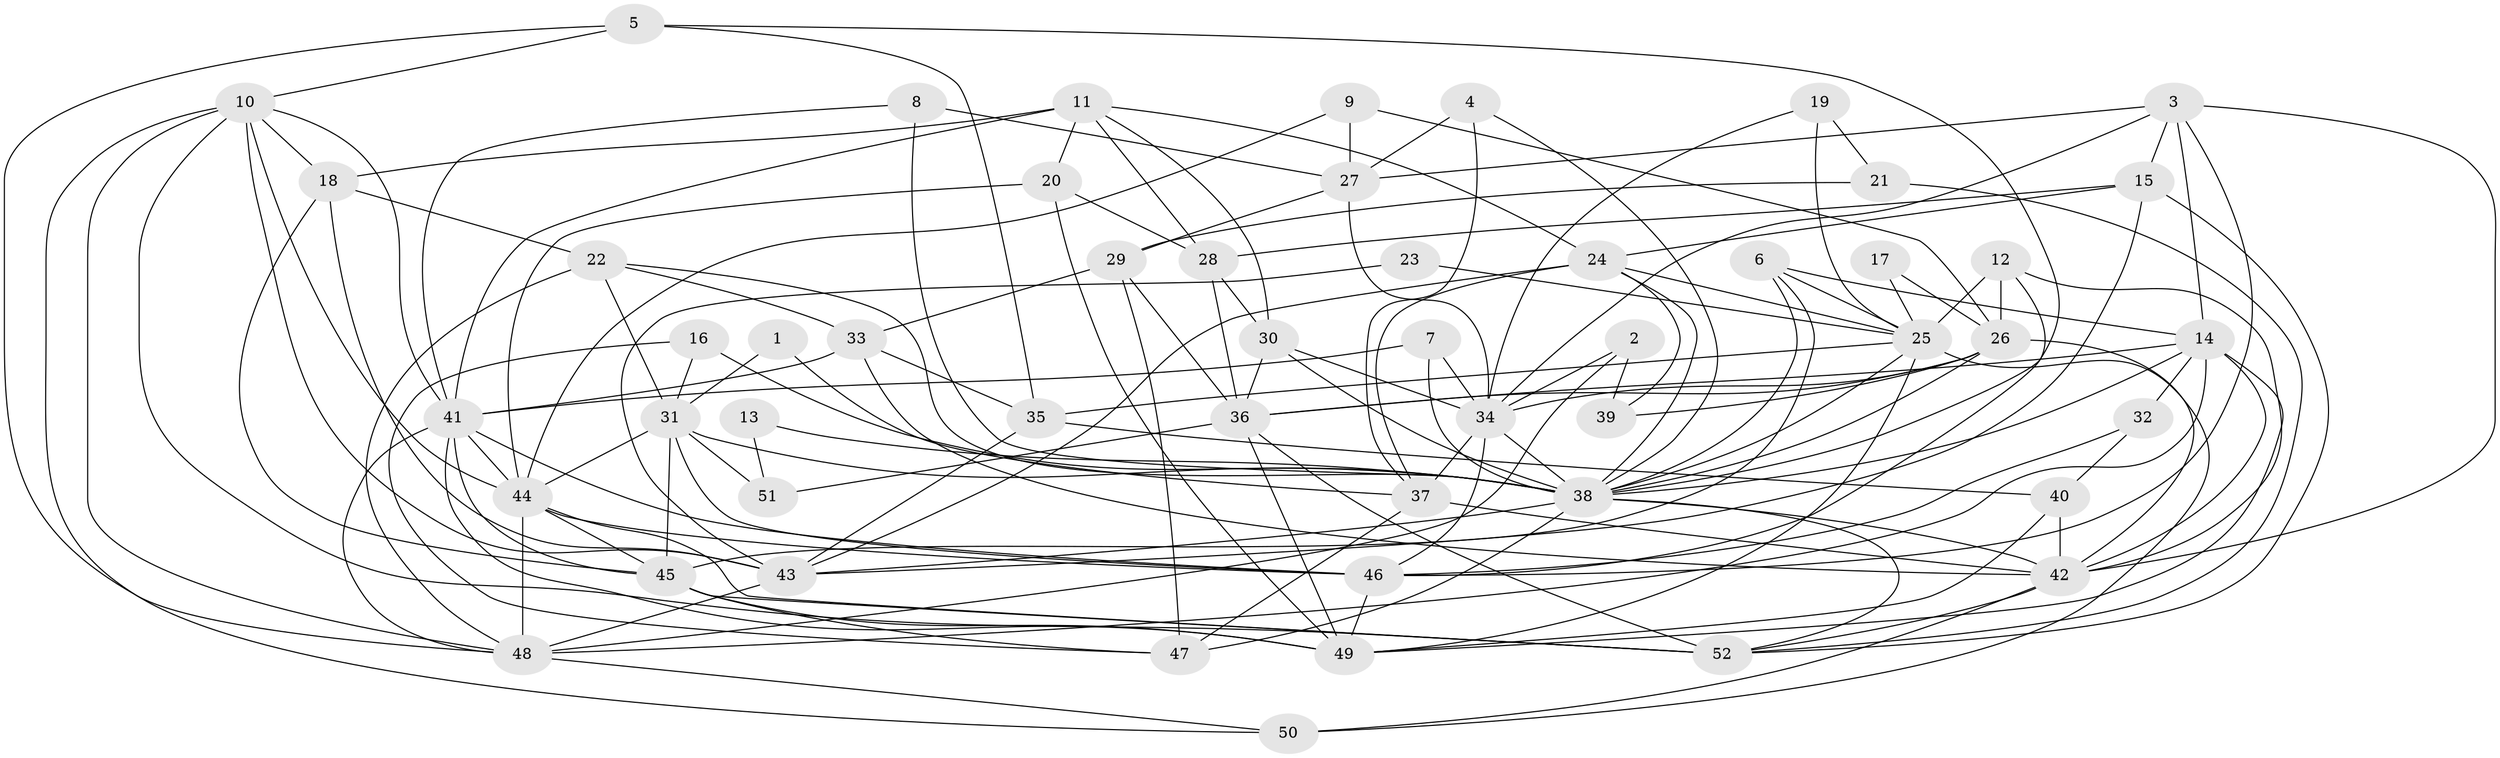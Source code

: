 // original degree distribution, {2: 0.14423076923076922, 3: 0.27884615384615385, 5: 0.1346153846153846, 6: 0.10576923076923077, 9: 0.009615384615384616, 4: 0.2692307692307692, 7: 0.057692307692307696}
// Generated by graph-tools (version 1.1) at 2025/26/03/09/25 03:26:09]
// undirected, 52 vertices, 149 edges
graph export_dot {
graph [start="1"]
  node [color=gray90,style=filled];
  1;
  2;
  3;
  4;
  5;
  6;
  7;
  8;
  9;
  10;
  11;
  12;
  13;
  14;
  15;
  16;
  17;
  18;
  19;
  20;
  21;
  22;
  23;
  24;
  25;
  26;
  27;
  28;
  29;
  30;
  31;
  32;
  33;
  34;
  35;
  36;
  37;
  38;
  39;
  40;
  41;
  42;
  43;
  44;
  45;
  46;
  47;
  48;
  49;
  50;
  51;
  52;
  1 -- 31 [weight=1.0];
  1 -- 37 [weight=1.0];
  2 -- 34 [weight=1.0];
  2 -- 39 [weight=1.0];
  2 -- 48 [weight=1.0];
  3 -- 14 [weight=1.0];
  3 -- 15 [weight=1.0];
  3 -- 27 [weight=1.0];
  3 -- 34 [weight=1.0];
  3 -- 42 [weight=1.0];
  3 -- 46 [weight=1.0];
  4 -- 27 [weight=1.0];
  4 -- 37 [weight=1.0];
  4 -- 38 [weight=1.0];
  5 -- 10 [weight=1.0];
  5 -- 35 [weight=1.0];
  5 -- 38 [weight=1.0];
  5 -- 48 [weight=1.0];
  6 -- 14 [weight=1.0];
  6 -- 25 [weight=1.0];
  6 -- 38 [weight=1.0];
  6 -- 45 [weight=1.0];
  7 -- 34 [weight=1.0];
  7 -- 38 [weight=1.0];
  7 -- 41 [weight=1.0];
  8 -- 27 [weight=1.0];
  8 -- 38 [weight=1.0];
  8 -- 41 [weight=1.0];
  9 -- 26 [weight=1.0];
  9 -- 27 [weight=1.0];
  9 -- 44 [weight=1.0];
  10 -- 18 [weight=1.0];
  10 -- 41 [weight=1.0];
  10 -- 43 [weight=1.0];
  10 -- 44 [weight=1.0];
  10 -- 48 [weight=1.0];
  10 -- 50 [weight=1.0];
  10 -- 52 [weight=1.0];
  11 -- 18 [weight=1.0];
  11 -- 20 [weight=1.0];
  11 -- 24 [weight=1.0];
  11 -- 28 [weight=1.0];
  11 -- 30 [weight=1.0];
  11 -- 41 [weight=1.0];
  12 -- 25 [weight=1.0];
  12 -- 26 [weight=1.0];
  12 -- 42 [weight=1.0];
  12 -- 46 [weight=1.0];
  13 -- 38 [weight=2.0];
  13 -- 51 [weight=1.0];
  14 -- 32 [weight=1.0];
  14 -- 36 [weight=1.0];
  14 -- 38 [weight=1.0];
  14 -- 42 [weight=1.0];
  14 -- 48 [weight=1.0];
  14 -- 49 [weight=1.0];
  15 -- 24 [weight=1.0];
  15 -- 28 [weight=1.0];
  15 -- 43 [weight=1.0];
  15 -- 52 [weight=1.0];
  16 -- 31 [weight=1.0];
  16 -- 38 [weight=1.0];
  16 -- 47 [weight=1.0];
  17 -- 25 [weight=1.0];
  17 -- 26 [weight=1.0];
  18 -- 22 [weight=1.0];
  18 -- 43 [weight=2.0];
  18 -- 45 [weight=1.0];
  19 -- 21 [weight=1.0];
  19 -- 25 [weight=1.0];
  19 -- 34 [weight=1.0];
  20 -- 28 [weight=1.0];
  20 -- 44 [weight=1.0];
  20 -- 49 [weight=1.0];
  21 -- 29 [weight=1.0];
  21 -- 52 [weight=1.0];
  22 -- 31 [weight=1.0];
  22 -- 33 [weight=1.0];
  22 -- 38 [weight=1.0];
  22 -- 48 [weight=1.0];
  23 -- 25 [weight=1.0];
  23 -- 43 [weight=1.0];
  24 -- 25 [weight=1.0];
  24 -- 37 [weight=1.0];
  24 -- 38 [weight=1.0];
  24 -- 39 [weight=2.0];
  24 -- 43 [weight=1.0];
  25 -- 35 [weight=1.0];
  25 -- 38 [weight=1.0];
  25 -- 49 [weight=1.0];
  25 -- 50 [weight=1.0];
  26 -- 34 [weight=1.0];
  26 -- 36 [weight=1.0];
  26 -- 38 [weight=1.0];
  26 -- 39 [weight=1.0];
  26 -- 42 [weight=1.0];
  27 -- 29 [weight=1.0];
  27 -- 34 [weight=1.0];
  28 -- 30 [weight=1.0];
  28 -- 36 [weight=1.0];
  29 -- 33 [weight=2.0];
  29 -- 36 [weight=1.0];
  29 -- 47 [weight=1.0];
  30 -- 34 [weight=1.0];
  30 -- 36 [weight=1.0];
  30 -- 38 [weight=1.0];
  31 -- 38 [weight=2.0];
  31 -- 44 [weight=1.0];
  31 -- 45 [weight=1.0];
  31 -- 46 [weight=1.0];
  31 -- 51 [weight=1.0];
  32 -- 40 [weight=1.0];
  32 -- 46 [weight=1.0];
  33 -- 35 [weight=1.0];
  33 -- 41 [weight=1.0];
  33 -- 42 [weight=1.0];
  34 -- 37 [weight=1.0];
  34 -- 38 [weight=1.0];
  34 -- 46 [weight=1.0];
  35 -- 40 [weight=1.0];
  35 -- 43 [weight=1.0];
  36 -- 49 [weight=1.0];
  36 -- 51 [weight=1.0];
  36 -- 52 [weight=1.0];
  37 -- 42 [weight=1.0];
  37 -- 47 [weight=1.0];
  38 -- 42 [weight=1.0];
  38 -- 43 [weight=1.0];
  38 -- 47 [weight=1.0];
  38 -- 52 [weight=1.0];
  40 -- 42 [weight=1.0];
  40 -- 49 [weight=1.0];
  41 -- 44 [weight=2.0];
  41 -- 45 [weight=1.0];
  41 -- 46 [weight=1.0];
  41 -- 48 [weight=1.0];
  41 -- 49 [weight=1.0];
  42 -- 50 [weight=1.0];
  42 -- 52 [weight=1.0];
  43 -- 48 [weight=1.0];
  44 -- 45 [weight=1.0];
  44 -- 46 [weight=1.0];
  44 -- 48 [weight=1.0];
  44 -- 52 [weight=1.0];
  45 -- 47 [weight=1.0];
  45 -- 49 [weight=1.0];
  45 -- 52 [weight=1.0];
  46 -- 49 [weight=1.0];
  48 -- 50 [weight=1.0];
}
